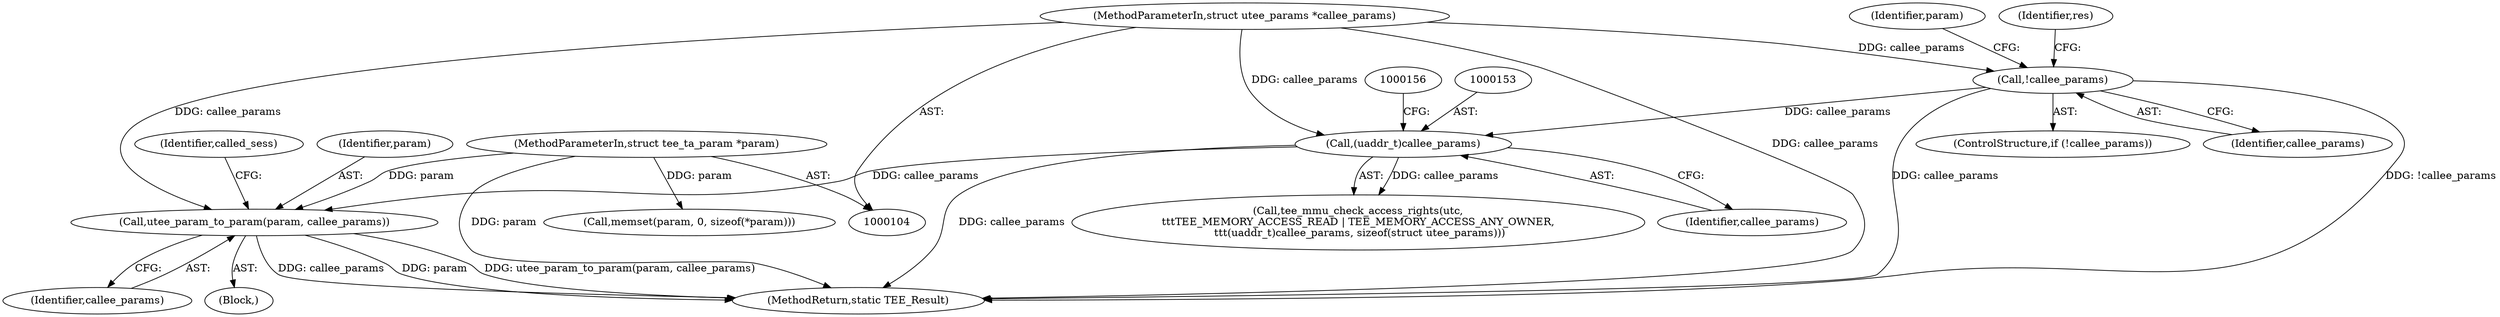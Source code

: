 digraph "0_optee_os_d5c5b0b77b2b589666024d219a8007b3f5b6faeb@pointer" {
"1000163" [label="(Call,utee_param_to_param(param, callee_params))"];
"1000108" [label="(MethodParameterIn,struct tee_ta_param *param)"];
"1000152" [label="(Call,(uaddr_t)callee_params)"];
"1000134" [label="(Call,!callee_params)"];
"1000107" [label="(MethodParameterIn,struct utee_params *callee_params)"];
"1000483" [label="(MethodReturn,static TEE_Result)"];
"1000107" [label="(MethodParameterIn,struct utee_params *callee_params)"];
"1000133" [label="(ControlStructure,if (!callee_params))"];
"1000135" [label="(Identifier,callee_params)"];
"1000134" [label="(Call,!callee_params)"];
"1000154" [label="(Identifier,callee_params)"];
"1000146" [label="(Identifier,res)"];
"1000138" [label="(Identifier,param)"];
"1000152" [label="(Call,(uaddr_t)callee_params)"];
"1000164" [label="(Identifier,param)"];
"1000147" [label="(Call,tee_mmu_check_access_rights(utc,\n\t\t\tTEE_MEMORY_ACCESS_READ | TEE_MEMORY_ACCESS_ANY_OWNER,\n \t\t\t(uaddr_t)callee_params, sizeof(struct utee_params)))"];
"1000168" [label="(Identifier,called_sess)"];
"1000108" [label="(MethodParameterIn,struct tee_ta_param *param)"];
"1000163" [label="(Call,utee_param_to_param(param, callee_params))"];
"1000165" [label="(Identifier,callee_params)"];
"1000137" [label="(Call,memset(param, 0, sizeof(*param)))"];
"1000144" [label="(Block,)"];
"1000163" -> "1000144"  [label="AST: "];
"1000163" -> "1000165"  [label="CFG: "];
"1000164" -> "1000163"  [label="AST: "];
"1000165" -> "1000163"  [label="AST: "];
"1000168" -> "1000163"  [label="CFG: "];
"1000163" -> "1000483"  [label="DDG: callee_params"];
"1000163" -> "1000483"  [label="DDG: param"];
"1000163" -> "1000483"  [label="DDG: utee_param_to_param(param, callee_params)"];
"1000108" -> "1000163"  [label="DDG: param"];
"1000152" -> "1000163"  [label="DDG: callee_params"];
"1000107" -> "1000163"  [label="DDG: callee_params"];
"1000108" -> "1000104"  [label="AST: "];
"1000108" -> "1000483"  [label="DDG: param"];
"1000108" -> "1000137"  [label="DDG: param"];
"1000152" -> "1000147"  [label="AST: "];
"1000152" -> "1000154"  [label="CFG: "];
"1000153" -> "1000152"  [label="AST: "];
"1000154" -> "1000152"  [label="AST: "];
"1000156" -> "1000152"  [label="CFG: "];
"1000152" -> "1000483"  [label="DDG: callee_params"];
"1000152" -> "1000147"  [label="DDG: callee_params"];
"1000134" -> "1000152"  [label="DDG: callee_params"];
"1000107" -> "1000152"  [label="DDG: callee_params"];
"1000134" -> "1000133"  [label="AST: "];
"1000134" -> "1000135"  [label="CFG: "];
"1000135" -> "1000134"  [label="AST: "];
"1000138" -> "1000134"  [label="CFG: "];
"1000146" -> "1000134"  [label="CFG: "];
"1000134" -> "1000483"  [label="DDG: !callee_params"];
"1000134" -> "1000483"  [label="DDG: callee_params"];
"1000107" -> "1000134"  [label="DDG: callee_params"];
"1000107" -> "1000104"  [label="AST: "];
"1000107" -> "1000483"  [label="DDG: callee_params"];
}
